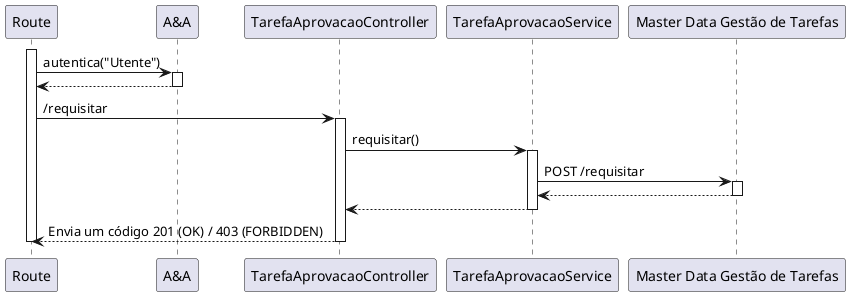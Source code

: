 @startuml vp3


participant Route as route
participant "A&A" as auth
participant TarefaAprovacaoController as ctrl
participant TarefaAprovacaoService as svc
participant "Master Data Gestão de Tarefas" as mdgt

activate route
route -> auth : autentica("Utente")
activate auth
auth --> route
deactivate auth
route -> ctrl : /requisitar
activate ctrl
ctrl -> svc : requisitar()
activate svc
svc -> mdgt : POST /requisitar
activate mdgt 
mdgt --> svc
deactivate mdgt
svc --> ctrl
deactivate svc
ctrl --> route : Envia um código 201 (OK) / 403 (FORBIDDEN)
deactivate ctrl
deactivate route



@enduml
